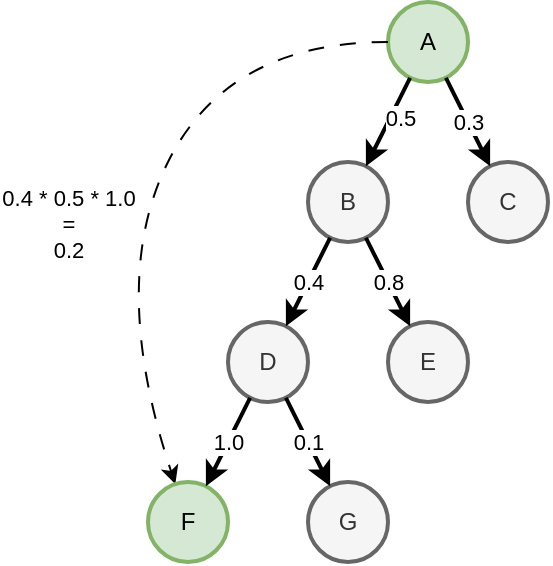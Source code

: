 <mxfile version="27.0.3">
  <diagram name="Page-1" id="7340mGMNs5xD894TJSfL">
    <mxGraphModel dx="2938" dy="1112" grid="1" gridSize="10" guides="1" tooltips="1" connect="1" arrows="1" fold="1" page="1" pageScale="1" pageWidth="850" pageHeight="1100" math="0" shadow="0">
      <root>
        <mxCell id="0" />
        <mxCell id="1" parent="0" />
        <mxCell id="Cc-F1Y8J5B0KL7pH3kvm-1" value="A" style="ellipse;whiteSpace=wrap;html=1;aspect=fixed;fillColor=#d5e8d4;strokeColor=#82b366;strokeWidth=2;" parent="1" vertex="1">
          <mxGeometry x="240" y="40" width="40" height="40" as="geometry" />
        </mxCell>
        <mxCell id="Cc-F1Y8J5B0KL7pH3kvm-2" value="C" style="ellipse;whiteSpace=wrap;html=1;aspect=fixed;fillColor=#f5f5f5;fontColor=#333333;strokeColor=#666666;strokeWidth=2;" parent="1" vertex="1">
          <mxGeometry x="280" y="120" width="40" height="40" as="geometry" />
        </mxCell>
        <mxCell id="Cc-F1Y8J5B0KL7pH3kvm-3" value="B" style="ellipse;whiteSpace=wrap;html=1;aspect=fixed;fillColor=#f5f5f5;fontColor=#333333;strokeColor=#666666;strokeWidth=2;" parent="1" vertex="1">
          <mxGeometry x="200" y="120" width="40" height="40" as="geometry" />
        </mxCell>
        <mxCell id="Cc-F1Y8J5B0KL7pH3kvm-4" value="E" style="ellipse;whiteSpace=wrap;html=1;aspect=fixed;fillColor=#f5f5f5;fontColor=#333333;strokeColor=#666666;strokeWidth=2;" parent="1" vertex="1">
          <mxGeometry x="240" y="200" width="40" height="40" as="geometry" />
        </mxCell>
        <mxCell id="Cc-F1Y8J5B0KL7pH3kvm-5" value="D" style="ellipse;whiteSpace=wrap;html=1;aspect=fixed;fillColor=#f5f5f5;strokeColor=#666666;fontColor=#333333;strokeWidth=2;" parent="1" vertex="1">
          <mxGeometry x="160" y="200" width="40" height="40" as="geometry" />
        </mxCell>
        <mxCell id="Cc-F1Y8J5B0KL7pH3kvm-6" value="" style="endArrow=classic;html=1;rounded=0;strokeWidth=2;" parent="1" source="Cc-F1Y8J5B0KL7pH3kvm-1" target="Cc-F1Y8J5B0KL7pH3kvm-3" edge="1">
          <mxGeometry width="50" height="50" relative="1" as="geometry">
            <mxPoint x="110" y="60" as="sourcePoint" />
            <mxPoint x="160" y="10" as="targetPoint" />
          </mxGeometry>
        </mxCell>
        <mxCell id="Cc-F1Y8J5B0KL7pH3kvm-7" value="0.5" style="edgeLabel;html=1;align=center;verticalAlign=middle;resizable=0;points=[];" parent="Cc-F1Y8J5B0KL7pH3kvm-6" vertex="1" connectable="0">
          <mxGeometry x="-0.182" y="4" relative="1" as="geometry">
            <mxPoint as="offset" />
          </mxGeometry>
        </mxCell>
        <mxCell id="Cc-F1Y8J5B0KL7pH3kvm-8" value="0.3" style="endArrow=classic;html=1;rounded=0;strokeWidth=2;" parent="1" source="Cc-F1Y8J5B0KL7pH3kvm-1" target="Cc-F1Y8J5B0KL7pH3kvm-2" edge="1">
          <mxGeometry width="50" height="50" relative="1" as="geometry">
            <mxPoint x="256" y="84" as="sourcePoint" />
            <mxPoint x="230" y="130" as="targetPoint" />
          </mxGeometry>
        </mxCell>
        <mxCell id="Cc-F1Y8J5B0KL7pH3kvm-9" value="0.4" style="endArrow=classic;html=1;rounded=0;strokeWidth=2;" parent="1" source="Cc-F1Y8J5B0KL7pH3kvm-3" target="Cc-F1Y8J5B0KL7pH3kvm-5" edge="1">
          <mxGeometry width="50" height="50" relative="1" as="geometry">
            <mxPoint x="256" y="84" as="sourcePoint" />
            <mxPoint x="230" y="130" as="targetPoint" />
          </mxGeometry>
        </mxCell>
        <mxCell id="Cc-F1Y8J5B0KL7pH3kvm-10" value="0.8" style="endArrow=classic;html=1;rounded=0;strokeWidth=2;" parent="1" source="Cc-F1Y8J5B0KL7pH3kvm-3" target="Cc-F1Y8J5B0KL7pH3kvm-4" edge="1">
          <mxGeometry width="50" height="50" relative="1" as="geometry">
            <mxPoint x="216" y="164" as="sourcePoint" />
            <mxPoint x="190" y="210" as="targetPoint" />
          </mxGeometry>
        </mxCell>
        <mxCell id="Cc-F1Y8J5B0KL7pH3kvm-11" value="" style="curved=1;endArrow=classic;html=1;rounded=0;dashed=1;dashPattern=8 8;strokeWidth=1;" parent="1" source="Cc-F1Y8J5B0KL7pH3kvm-1" target="Cc-F1Y8J5B0KL7pH3kvm-13" edge="1">
          <mxGeometry width="50" height="50" relative="1" as="geometry">
            <mxPoint x="310" y="520" as="sourcePoint" />
            <mxPoint x="360" y="470" as="targetPoint" />
            <Array as="points">
              <mxPoint x="160" y="60" />
              <mxPoint x="100" y="180" />
            </Array>
          </mxGeometry>
        </mxCell>
        <mxCell id="Cc-F1Y8J5B0KL7pH3kvm-12" value="0.4 * 0.5 * 1.0&lt;div&gt;=&lt;/div&gt;&lt;div&gt;0.2&lt;/div&gt;" style="edgeLabel;html=1;align=center;verticalAlign=middle;resizable=0;points=[];" parent="Cc-F1Y8J5B0KL7pH3kvm-11" vertex="1" connectable="0">
          <mxGeometry x="0.181" y="3" relative="1" as="geometry">
            <mxPoint x="-34" y="-9" as="offset" />
          </mxGeometry>
        </mxCell>
        <mxCell id="Cc-F1Y8J5B0KL7pH3kvm-13" value="F" style="ellipse;whiteSpace=wrap;html=1;aspect=fixed;fillColor=#d5e8d4;strokeColor=#82b366;strokeWidth=2;" parent="1" vertex="1">
          <mxGeometry x="120" y="280" width="40" height="40" as="geometry" />
        </mxCell>
        <mxCell id="Cc-F1Y8J5B0KL7pH3kvm-14" value="G" style="ellipse;whiteSpace=wrap;html=1;aspect=fixed;fillColor=#f5f5f5;fontColor=#333333;strokeColor=#666666;strokeWidth=2;" parent="1" vertex="1">
          <mxGeometry x="200" y="280" width="40" height="40" as="geometry" />
        </mxCell>
        <mxCell id="Cc-F1Y8J5B0KL7pH3kvm-15" value="1.0" style="endArrow=classic;html=1;rounded=0;strokeWidth=2;" parent="1" source="Cc-F1Y8J5B0KL7pH3kvm-5" target="Cc-F1Y8J5B0KL7pH3kvm-13" edge="1">
          <mxGeometry width="50" height="50" relative="1" as="geometry">
            <mxPoint x="190" y="260" as="sourcePoint" />
            <mxPoint x="190" y="210" as="targetPoint" />
          </mxGeometry>
        </mxCell>
        <mxCell id="Cc-F1Y8J5B0KL7pH3kvm-16" value="0.1" style="endArrow=classic;html=1;rounded=0;strokeWidth=2;" parent="1" source="Cc-F1Y8J5B0KL7pH3kvm-5" target="Cc-F1Y8J5B0KL7pH3kvm-14" edge="1">
          <mxGeometry width="50" height="50" relative="1" as="geometry">
            <mxPoint x="181" y="248" as="sourcePoint" />
            <mxPoint x="159" y="292" as="targetPoint" />
          </mxGeometry>
        </mxCell>
      </root>
    </mxGraphModel>
  </diagram>
</mxfile>
